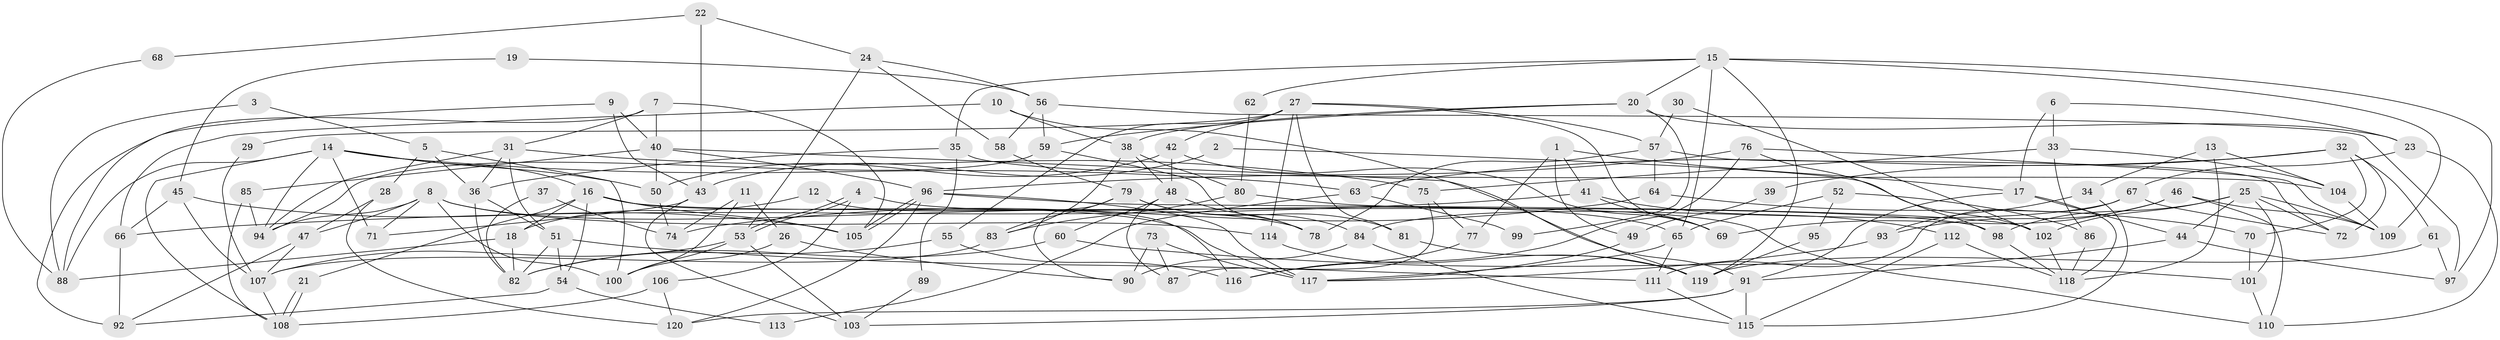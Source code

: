 // Generated by graph-tools (version 1.1) at 2025/50/03/09/25 04:50:51]
// undirected, 120 vertices, 240 edges
graph export_dot {
graph [start="1"]
  node [color=gray90,style=filled];
  1;
  2;
  3;
  4;
  5;
  6;
  7;
  8;
  9;
  10;
  11;
  12;
  13;
  14;
  15;
  16;
  17;
  18;
  19;
  20;
  21;
  22;
  23;
  24;
  25;
  26;
  27;
  28;
  29;
  30;
  31;
  32;
  33;
  34;
  35;
  36;
  37;
  38;
  39;
  40;
  41;
  42;
  43;
  44;
  45;
  46;
  47;
  48;
  49;
  50;
  51;
  52;
  53;
  54;
  55;
  56;
  57;
  58;
  59;
  60;
  61;
  62;
  63;
  64;
  65;
  66;
  67;
  68;
  69;
  70;
  71;
  72;
  73;
  74;
  75;
  76;
  77;
  78;
  79;
  80;
  81;
  82;
  83;
  84;
  85;
  86;
  87;
  88;
  89;
  90;
  91;
  92;
  93;
  94;
  95;
  96;
  97;
  98;
  99;
  100;
  101;
  102;
  103;
  104;
  105;
  106;
  107;
  108;
  109;
  110;
  111;
  112;
  113;
  114;
  115;
  116;
  117;
  118;
  119;
  120;
  1 -- 41;
  1 -- 17;
  1 -- 49;
  1 -- 77;
  2 -- 102;
  2 -- 43;
  3 -- 5;
  3 -- 88;
  4 -- 65;
  4 -- 53;
  4 -- 53;
  4 -- 106;
  5 -- 100;
  5 -- 36;
  5 -- 28;
  6 -- 17;
  6 -- 23;
  6 -- 33;
  7 -- 105;
  7 -- 40;
  7 -- 31;
  7 -- 92;
  8 -- 94;
  8 -- 114;
  8 -- 47;
  8 -- 71;
  8 -- 78;
  8 -- 100;
  9 -- 40;
  9 -- 43;
  9 -- 88;
  10 -- 119;
  10 -- 38;
  10 -- 66;
  11 -- 26;
  11 -- 100;
  11 -- 74;
  12 -- 116;
  12 -- 18;
  13 -- 34;
  13 -- 104;
  13 -- 118;
  14 -- 16;
  14 -- 108;
  14 -- 50;
  14 -- 63;
  14 -- 71;
  14 -- 88;
  14 -- 94;
  15 -- 20;
  15 -- 109;
  15 -- 35;
  15 -- 62;
  15 -- 65;
  15 -- 97;
  15 -- 119;
  16 -- 105;
  16 -- 18;
  16 -- 21;
  16 -- 54;
  16 -- 98;
  16 -- 117;
  17 -- 118;
  17 -- 91;
  17 -- 44;
  18 -- 82;
  18 -- 88;
  19 -- 56;
  19 -- 45;
  20 -- 38;
  20 -- 23;
  20 -- 59;
  20 -- 99;
  21 -- 108;
  21 -- 108;
  22 -- 43;
  22 -- 24;
  22 -- 68;
  23 -- 67;
  23 -- 110;
  24 -- 56;
  24 -- 53;
  24 -- 58;
  25 -- 98;
  25 -- 109;
  25 -- 44;
  25 -- 72;
  25 -- 101;
  25 -- 102;
  26 -- 100;
  26 -- 90;
  27 -- 57;
  27 -- 42;
  27 -- 29;
  27 -- 55;
  27 -- 69;
  27 -- 81;
  27 -- 114;
  28 -- 47;
  28 -- 120;
  29 -- 107;
  30 -- 102;
  30 -- 57;
  31 -- 94;
  31 -- 36;
  31 -- 51;
  31 -- 75;
  32 -- 61;
  32 -- 72;
  32 -- 39;
  32 -- 63;
  32 -- 70;
  33 -- 75;
  33 -- 86;
  33 -- 104;
  34 -- 115;
  34 -- 93;
  35 -- 36;
  35 -- 89;
  35 -- 104;
  36 -- 51;
  36 -- 82;
  37 -- 74;
  37 -- 82;
  38 -- 83;
  38 -- 48;
  38 -- 80;
  39 -- 49;
  40 -- 96;
  40 -- 91;
  40 -- 50;
  40 -- 85;
  41 -- 66;
  41 -- 112;
  41 -- 69;
  42 -- 69;
  42 -- 50;
  42 -- 48;
  43 -- 71;
  43 -- 103;
  44 -- 91;
  44 -- 97;
  45 -- 66;
  45 -- 107;
  45 -- 105;
  46 -- 69;
  46 -- 110;
  46 -- 93;
  46 -- 109;
  47 -- 92;
  47 -- 107;
  48 -- 78;
  48 -- 60;
  48 -- 87;
  49 -- 117;
  50 -- 74;
  51 -- 111;
  51 -- 54;
  51 -- 82;
  52 -- 86;
  52 -- 65;
  52 -- 95;
  53 -- 107;
  53 -- 100;
  53 -- 103;
  54 -- 92;
  54 -- 113;
  55 -- 82;
  55 -- 116;
  56 -- 97;
  56 -- 59;
  56 -- 58;
  57 -- 64;
  57 -- 78;
  57 -- 72;
  58 -- 79;
  59 -- 94;
  59 -- 78;
  60 -- 82;
  60 -- 101;
  61 -- 119;
  61 -- 97;
  62 -- 80;
  63 -- 99;
  63 -- 113;
  64 -- 74;
  64 -- 70;
  65 -- 117;
  65 -- 111;
  66 -- 92;
  67 -- 72;
  67 -- 84;
  67 -- 111;
  68 -- 88;
  70 -- 101;
  73 -- 87;
  73 -- 117;
  73 -- 90;
  75 -- 77;
  75 -- 87;
  76 -- 109;
  76 -- 96;
  76 -- 98;
  76 -- 116;
  77 -- 116;
  79 -- 90;
  79 -- 81;
  79 -- 83;
  79 -- 84;
  80 -- 83;
  80 -- 110;
  81 -- 119;
  83 -- 107;
  84 -- 115;
  84 -- 90;
  85 -- 108;
  85 -- 94;
  86 -- 118;
  89 -- 103;
  91 -- 120;
  91 -- 103;
  91 -- 115;
  93 -- 117;
  95 -- 119;
  96 -- 102;
  96 -- 105;
  96 -- 105;
  96 -- 117;
  96 -- 120;
  98 -- 118;
  101 -- 110;
  102 -- 118;
  104 -- 109;
  106 -- 120;
  106 -- 108;
  107 -- 108;
  111 -- 115;
  112 -- 115;
  112 -- 118;
  114 -- 119;
}
